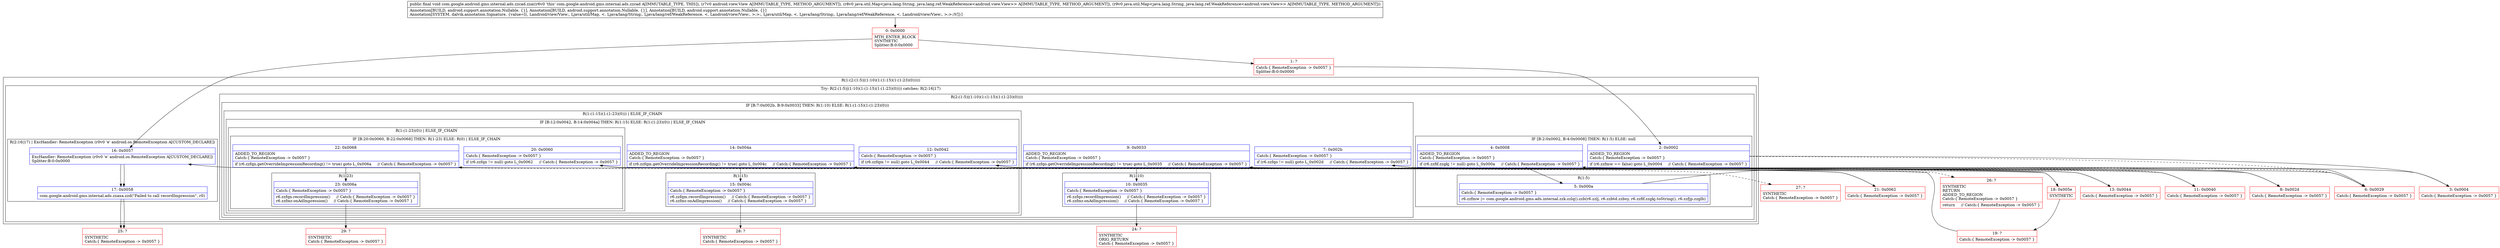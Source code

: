 digraph "CFG forcom.google.android.gms.internal.ads.zzcad.zza(Landroid\/view\/View;Ljava\/util\/Map;Ljava\/util\/Map;)V" {
subgraph cluster_Region_530506261 {
label = "R(1:(2:(1:5)|(1:10)(1:(1:15)(1:(1:23)(0)))))";
node [shape=record,color=blue];
subgraph cluster_TryCatchRegion_598046854 {
label = "Try: R(2:(1:5)|(1:10)(1:(1:15)(1:(1:23)(0)))) catches: R(2:16|17)";
node [shape=record,color=blue];
subgraph cluster_Region_728995731 {
label = "R(2:(1:5)|(1:10)(1:(1:15)(1:(1:23)(0))))";
node [shape=record,color=blue];
subgraph cluster_IfRegion_1390793285 {
label = "IF [B:2:0x0002, B:4:0x0008] THEN: R(1:5) ELSE: null";
node [shape=record,color=blue];
Node_2 [shape=record,label="{2\:\ 0x0002|ADDED_TO_REGION\lCatch:\{ RemoteException \-\> 0x0057 \}\l|if (r6.zzfmw == false) goto L_0x0004     \/\/ Catch:\{ RemoteException \-\> 0x0057 \}\l}"];
Node_4 [shape=record,label="{4\:\ 0x0008|ADDED_TO_REGION\lCatch:\{ RemoteException \-\> 0x0057 \}\l|if (r6.zzfif.zzgkj != null) goto L_0x000a     \/\/ Catch:\{ RemoteException \-\> 0x0057 \}\l}"];
subgraph cluster_Region_973278278 {
label = "R(1:5)";
node [shape=record,color=blue];
Node_5 [shape=record,label="{5\:\ 0x000a|Catch:\{ RemoteException \-\> 0x0057 \}\l|r6.zzfmw \|= com.google.android.gms.ads.internal.zzk.zzlq().zzb(r6.zzlj, r6.zzbtd.zzbsy, r6.zzfif.zzgkj.toString(), r6.zzfjp.zzglb)\l}"];
}
}
subgraph cluster_IfRegion_854209224 {
label = "IF [B:7:0x002b, B:9:0x0033] THEN: R(1:10) ELSE: R(1:(1:15)(1:(1:23)(0)))";
node [shape=record,color=blue];
Node_7 [shape=record,label="{7\:\ 0x002b|Catch:\{ RemoteException \-\> 0x0057 \}\l|if (r6.zzfqo != null) goto L_0x002d     \/\/ Catch:\{ RemoteException \-\> 0x0057 \}\l}"];
Node_9 [shape=record,label="{9\:\ 0x0033|ADDED_TO_REGION\lCatch:\{ RemoteException \-\> 0x0057 \}\l|if (r6.zzfqo.getOverrideImpressionRecording() != true) goto L_0x0035     \/\/ Catch:\{ RemoteException \-\> 0x0057 \}\l}"];
subgraph cluster_Region_85128201 {
label = "R(1:10)";
node [shape=record,color=blue];
Node_10 [shape=record,label="{10\:\ 0x0035|Catch:\{ RemoteException \-\> 0x0057 \}\l|r6.zzfqo.recordImpression()     \/\/ Catch:\{ RemoteException \-\> 0x0057 \}\lr6.zzfmr.onAdImpression()     \/\/ Catch:\{ RemoteException \-\> 0x0057 \}\l}"];
}
subgraph cluster_Region_2040101140 {
label = "R(1:(1:15)(1:(1:23)(0))) | ELSE_IF_CHAIN\l";
node [shape=record,color=blue];
subgraph cluster_IfRegion_1532640093 {
label = "IF [B:12:0x0042, B:14:0x004a] THEN: R(1:15) ELSE: R(1:(1:23)(0)) | ELSE_IF_CHAIN\l";
node [shape=record,color=blue];
Node_12 [shape=record,label="{12\:\ 0x0042|Catch:\{ RemoteException \-\> 0x0057 \}\l|if (r6.zzfqm != null) goto L_0x0044     \/\/ Catch:\{ RemoteException \-\> 0x0057 \}\l}"];
Node_14 [shape=record,label="{14\:\ 0x004a|ADDED_TO_REGION\lCatch:\{ RemoteException \-\> 0x0057 \}\l|if (r6.zzfqm.getOverrideImpressionRecording() != true) goto L_0x004c     \/\/ Catch:\{ RemoteException \-\> 0x0057 \}\l}"];
subgraph cluster_Region_944062092 {
label = "R(1:15)";
node [shape=record,color=blue];
Node_15 [shape=record,label="{15\:\ 0x004c|Catch:\{ RemoteException \-\> 0x0057 \}\l|r6.zzfqm.recordImpression()     \/\/ Catch:\{ RemoteException \-\> 0x0057 \}\lr6.zzfmr.onAdImpression()     \/\/ Catch:\{ RemoteException \-\> 0x0057 \}\l}"];
}
subgraph cluster_Region_711276337 {
label = "R(1:(1:23)(0)) | ELSE_IF_CHAIN\l";
node [shape=record,color=blue];
subgraph cluster_IfRegion_403090096 {
label = "IF [B:20:0x0060, B:22:0x0068] THEN: R(1:23) ELSE: R(0) | ELSE_IF_CHAIN\l";
node [shape=record,color=blue];
Node_20 [shape=record,label="{20\:\ 0x0060|Catch:\{ RemoteException \-\> 0x0057 \}\l|if (r6.zzfqn != null) goto L_0x0062     \/\/ Catch:\{ RemoteException \-\> 0x0057 \}\l}"];
Node_22 [shape=record,label="{22\:\ 0x0068|ADDED_TO_REGION\lCatch:\{ RemoteException \-\> 0x0057 \}\l|if (r6.zzfqn.getOverrideImpressionRecording() != true) goto L_0x006a     \/\/ Catch:\{ RemoteException \-\> 0x0057 \}\l}"];
subgraph cluster_Region_302836286 {
label = "R(1:23)";
node [shape=record,color=blue];
Node_23 [shape=record,label="{23\:\ 0x006a|Catch:\{ RemoteException \-\> 0x0057 \}\l|r6.zzfqn.recordImpression()     \/\/ Catch:\{ RemoteException \-\> 0x0057 \}\lr6.zzfmr.onAdImpression()     \/\/ Catch:\{ RemoteException \-\> 0x0057 \}\l}"];
}
subgraph cluster_Region_61605805 {
label = "R(0)";
node [shape=record,color=blue];
}
}
}
}
}
}
}
subgraph cluster_Region_15950934 {
label = "R(2:16|17) | ExcHandler: RemoteException (r0v0 'e' android.os.RemoteException A[CUSTOM_DECLARE])\l";
node [shape=record,color=blue];
Node_16 [shape=record,label="{16\:\ 0x0057|ExcHandler: RemoteException (r0v0 'e' android.os.RemoteException A[CUSTOM_DECLARE])\lSplitter:B:0:0x0000\l}"];
Node_17 [shape=record,label="{17\:\ 0x0058|com.google.android.gms.internal.ads.zzaxa.zzd(\"Failed to call recordImpression\", r0)\l}"];
}
}
}
subgraph cluster_Region_15950934 {
label = "R(2:16|17) | ExcHandler: RemoteException (r0v0 'e' android.os.RemoteException A[CUSTOM_DECLARE])\l";
node [shape=record,color=blue];
Node_16 [shape=record,label="{16\:\ 0x0057|ExcHandler: RemoteException (r0v0 'e' android.os.RemoteException A[CUSTOM_DECLARE])\lSplitter:B:0:0x0000\l}"];
Node_17 [shape=record,label="{17\:\ 0x0058|com.google.android.gms.internal.ads.zzaxa.zzd(\"Failed to call recordImpression\", r0)\l}"];
}
Node_0 [shape=record,color=red,label="{0\:\ 0x0000|MTH_ENTER_BLOCK\lSYNTHETIC\lSplitter:B:0:0x0000\l}"];
Node_1 [shape=record,color=red,label="{1\:\ ?|Catch:\{ RemoteException \-\> 0x0057 \}\lSplitter:B:0:0x0000\l}"];
Node_3 [shape=record,color=red,label="{3\:\ 0x0004|Catch:\{ RemoteException \-\> 0x0057 \}\l}"];
Node_6 [shape=record,color=red,label="{6\:\ 0x0029|Catch:\{ RemoteException \-\> 0x0057 \}\l}"];
Node_8 [shape=record,color=red,label="{8\:\ 0x002d|Catch:\{ RemoteException \-\> 0x0057 \}\l}"];
Node_11 [shape=record,color=red,label="{11\:\ 0x0040|Catch:\{ RemoteException \-\> 0x0057 \}\l}"];
Node_13 [shape=record,color=red,label="{13\:\ 0x0044|Catch:\{ RemoteException \-\> 0x0057 \}\l}"];
Node_18 [shape=record,color=red,label="{18\:\ 0x005e|SYNTHETIC\l}"];
Node_19 [shape=record,color=red,label="{19\:\ ?|Catch:\{ RemoteException \-\> 0x0057 \}\l}"];
Node_21 [shape=record,color=red,label="{21\:\ 0x0062|Catch:\{ RemoteException \-\> 0x0057 \}\l}"];
Node_24 [shape=record,color=red,label="{24\:\ ?|SYNTHETIC\lORIG_RETURN\lCatch:\{ RemoteException \-\> 0x0057 \}\l}"];
Node_25 [shape=record,color=red,label="{25\:\ ?|SYNTHETIC\lCatch:\{ RemoteException \-\> 0x0057 \}\l}"];
Node_26 [shape=record,color=red,label="{26\:\ ?|SYNTHETIC\lRETURN\lADDED_TO_REGION\lCatch:\{ RemoteException \-\> 0x0057 \}\l|return     \/\/ Catch:\{ RemoteException \-\> 0x0057 \}\l}"];
Node_27 [shape=record,color=red,label="{27\:\ ?|SYNTHETIC\lCatch:\{ RemoteException \-\> 0x0057 \}\l}"];
Node_28 [shape=record,color=red,label="{28\:\ ?|SYNTHETIC\lCatch:\{ RemoteException \-\> 0x0057 \}\l}"];
Node_29 [shape=record,color=red,label="{29\:\ ?|SYNTHETIC\lCatch:\{ RemoteException \-\> 0x0057 \}\l}"];
MethodNode[shape=record,label="{public final void com.google.android.gms.internal.ads.zzcad.zza((r6v0 'this' com.google.android.gms.internal.ads.zzcad A[IMMUTABLE_TYPE, THIS]), (r7v0 android.view.View A[IMMUTABLE_TYPE, METHOD_ARGUMENT]), (r8v0 java.util.Map\<java.lang.String, java.lang.ref.WeakReference\<android.view.View\>\> A[IMMUTABLE_TYPE, METHOD_ARGUMENT]), (r9v0 java.util.Map\<java.lang.String, java.lang.ref.WeakReference\<android.view.View\>\> A[IMMUTABLE_TYPE, METHOD_ARGUMENT]))  | Annotation[BUILD, android.support.annotation.Nullable, \{\}], Annotation[BUILD, android.support.annotation.Nullable, \{\}], Annotation[BUILD, android.support.annotation.Nullable, \{\}]\lAnnotation[SYSTEM, dalvik.annotation.Signature, \{value=[(, Landroid\/view\/View;, Ljava\/util\/Map, \<, Ljava\/lang\/String;, Ljava\/lang\/ref\/WeakReference, \<, Landroid\/view\/View;, \>;\>;, Ljava\/util\/Map, \<, Ljava\/lang\/String;, Ljava\/lang\/ref\/WeakReference, \<, Landroid\/view\/View;, \>;\>;)V]\}]\l}"];
MethodNode -> Node_0;
Node_2 -> Node_3;
Node_2 -> Node_6[style=dashed];
Node_4 -> Node_5;
Node_4 -> Node_6[style=dashed];
Node_5 -> Node_6;
Node_7 -> Node_8;
Node_7 -> Node_11[style=dashed];
Node_9 -> Node_10;
Node_9 -> Node_11[style=dashed];
Node_10 -> Node_24;
Node_12 -> Node_13;
Node_12 -> Node_18[style=dashed];
Node_14 -> Node_15;
Node_14 -> Node_18[style=dashed];
Node_15 -> Node_28;
Node_20 -> Node_21;
Node_20 -> Node_26[style=dashed];
Node_22 -> Node_23;
Node_22 -> Node_27[style=dashed];
Node_23 -> Node_29;
Node_16 -> Node_17;
Node_17 -> Node_25;
Node_16 -> Node_17;
Node_17 -> Node_25;
Node_0 -> Node_1;
Node_0 -> Node_16;
Node_1 -> Node_2;
Node_3 -> Node_4;
Node_6 -> Node_7;
Node_8 -> Node_9;
Node_11 -> Node_12;
Node_13 -> Node_14;
Node_18 -> Node_19;
Node_18 -> Node_16;
Node_19 -> Node_20;
Node_21 -> Node_22;
}

